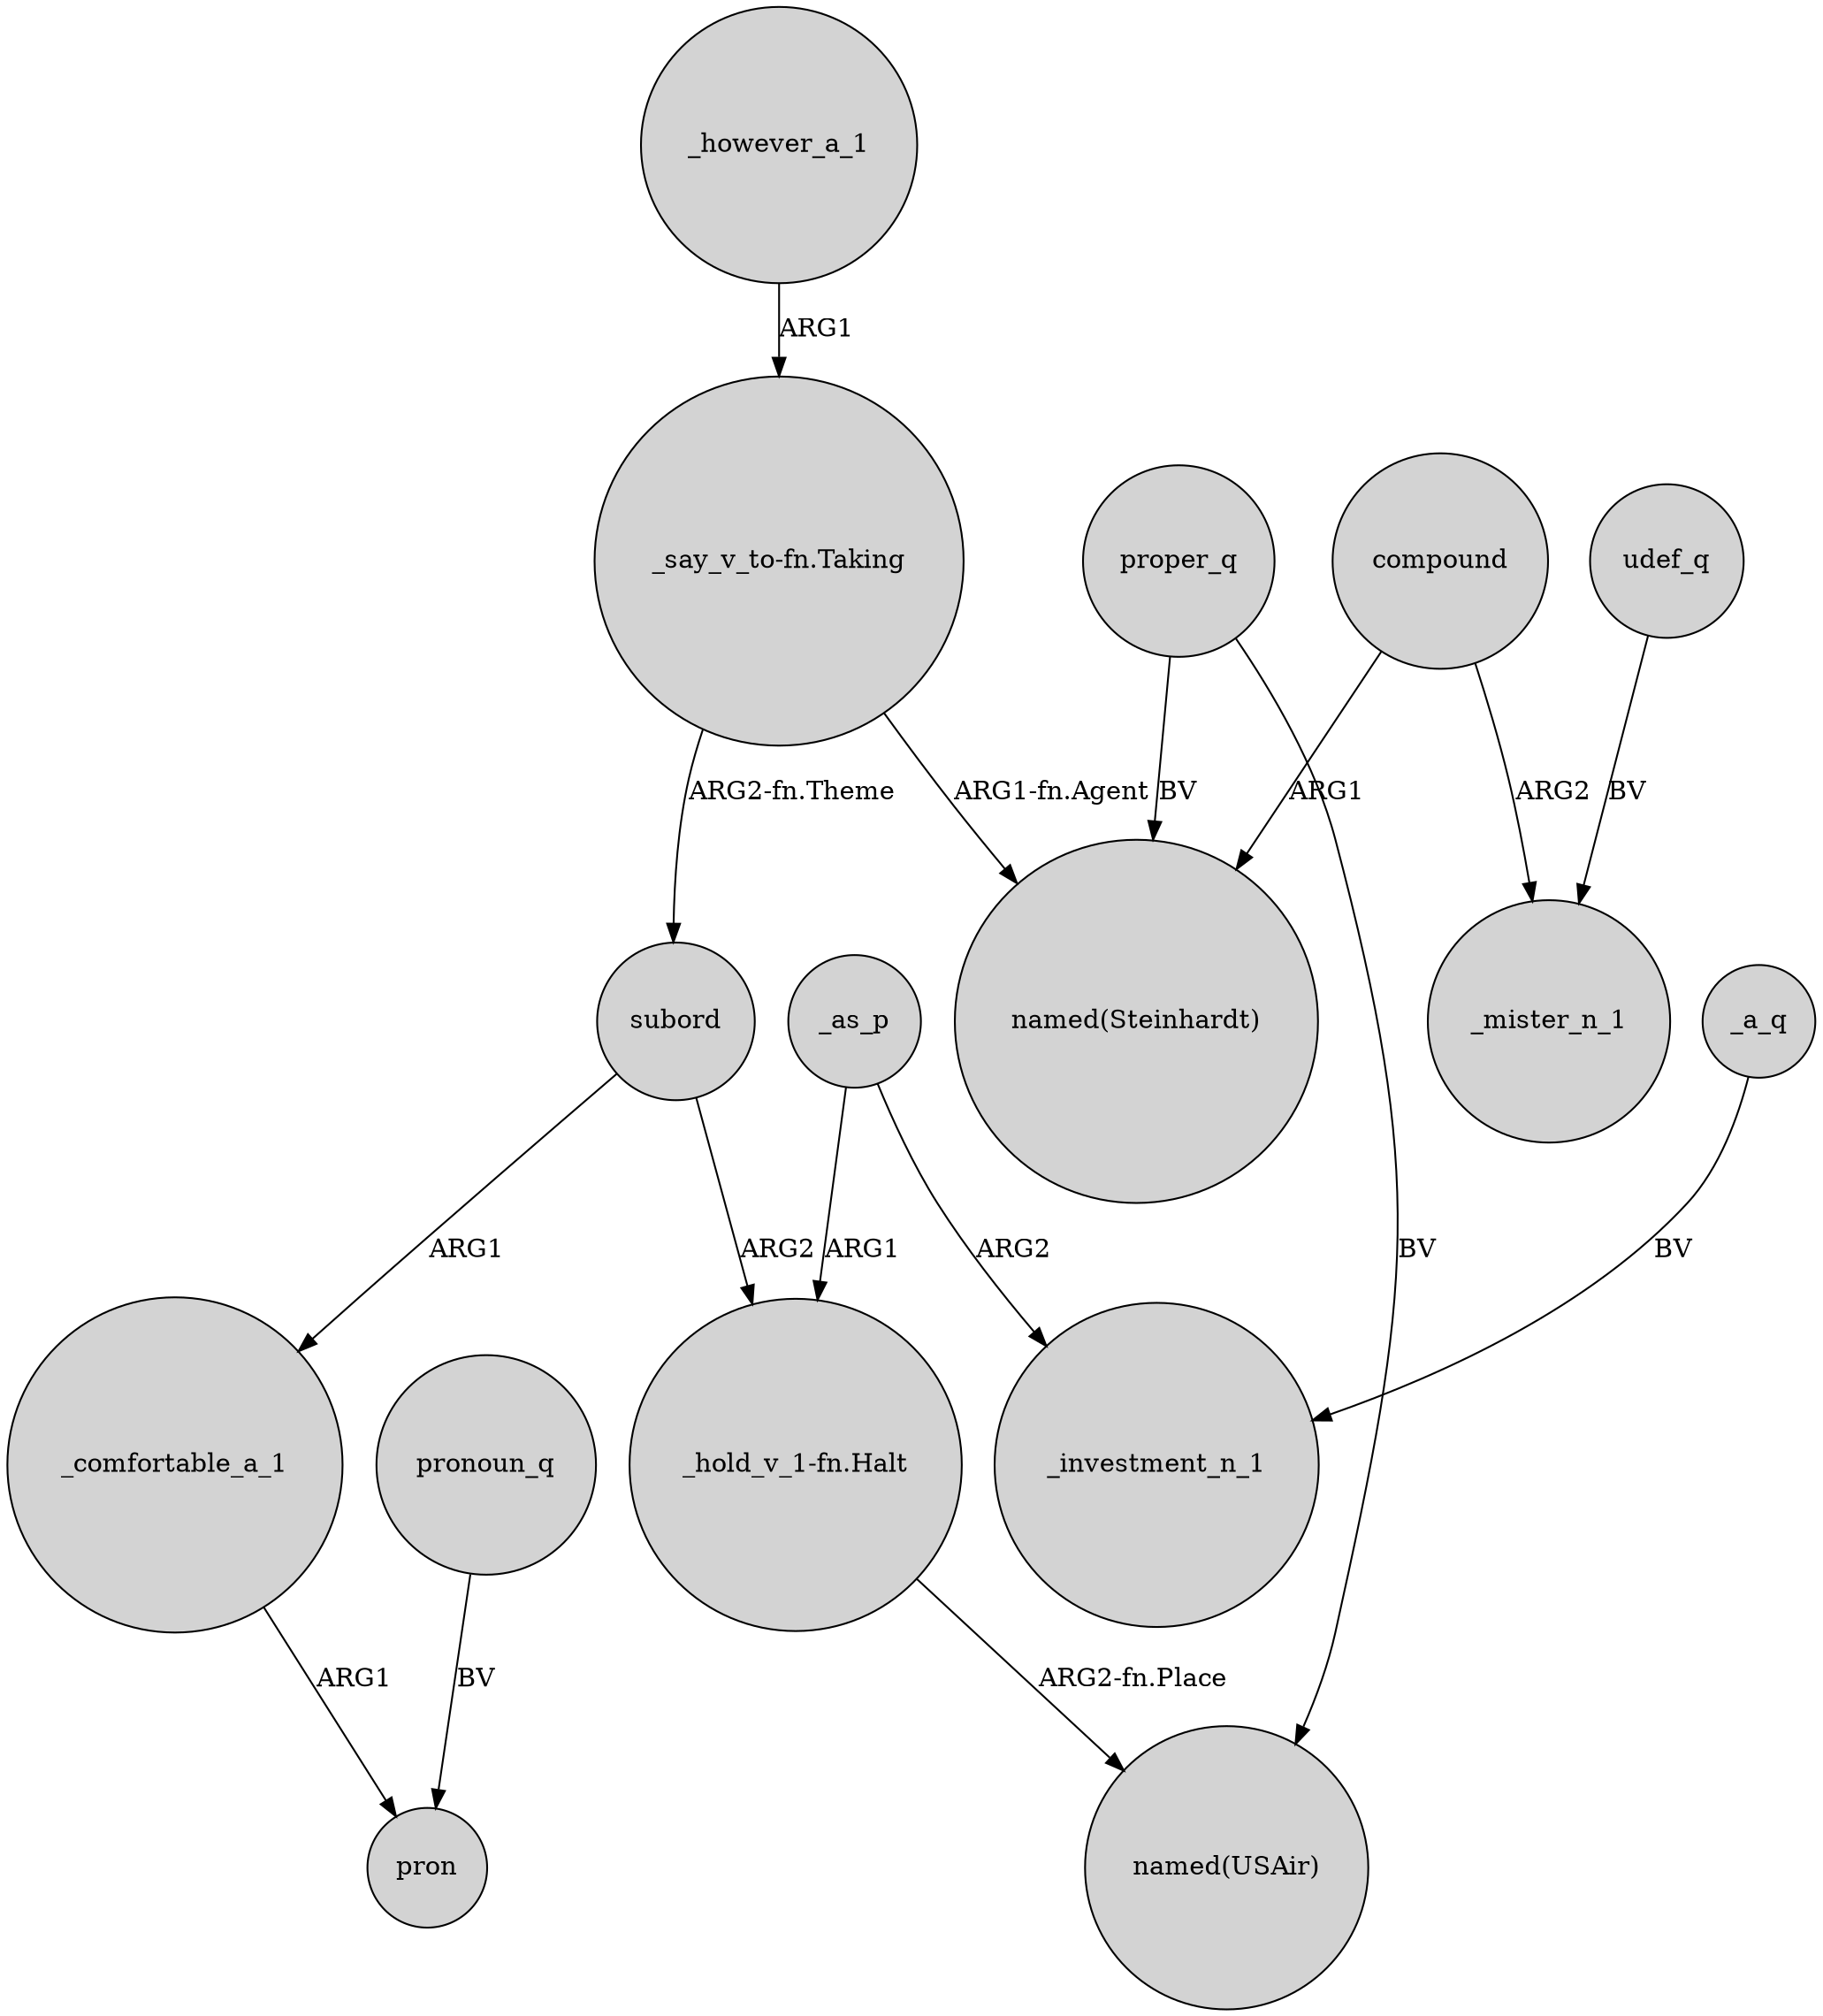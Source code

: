 digraph {
	node [shape=circle style=filled]
	_however_a_1 -> "_say_v_to-fn.Taking" [label=ARG1]
	compound -> _mister_n_1 [label=ARG2]
	"_say_v_to-fn.Taking" -> "named(Steinhardt)" [label="ARG1-fn.Agent"]
	proper_q -> "named(USAir)" [label=BV]
	udef_q -> _mister_n_1 [label=BV]
	_comfortable_a_1 -> pron [label=ARG1]
	_a_q -> _investment_n_1 [label=BV]
	"_hold_v_1-fn.Halt" -> "named(USAir)" [label="ARG2-fn.Place"]
	"_say_v_to-fn.Taking" -> subord [label="ARG2-fn.Theme"]
	subord -> "_hold_v_1-fn.Halt" [label=ARG2]
	proper_q -> "named(Steinhardt)" [label=BV]
	pronoun_q -> pron [label=BV]
	compound -> "named(Steinhardt)" [label=ARG1]
	_as_p -> "_hold_v_1-fn.Halt" [label=ARG1]
	subord -> _comfortable_a_1 [label=ARG1]
	_as_p -> _investment_n_1 [label=ARG2]
}
